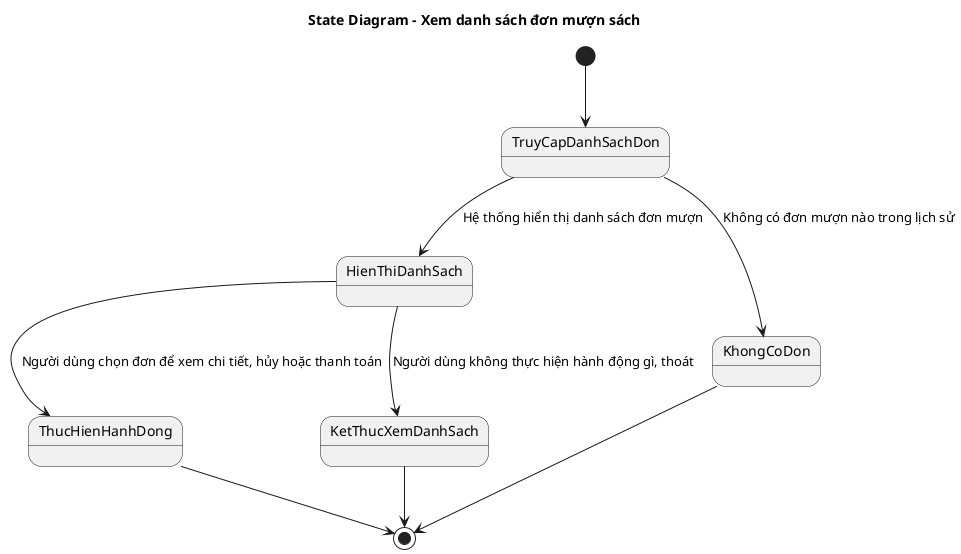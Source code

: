 @startuml
title State Diagram – Xem danh sách đơn mượn sách

[*] --> TruyCapDanhSachDon

TruyCapDanhSachDon --> HienThiDanhSach : Hệ thống hiển thị danh sách đơn mượn

HienThiDanhSach --> ThucHienHanhDong : Người dùng chọn đơn để xem chi tiết, hủy hoặc thanh toán
HienThiDanhSach --> KetThucXemDanhSach : Người dùng không thực hiện hành động gì, thoát

ThucHienHanhDong --> [*]
KetThucXemDanhSach --> [*]

TruyCapDanhSachDon --> KhongCoDon : Không có đơn mượn nào trong lịch sử
KhongCoDon --> [*]

@enduml
